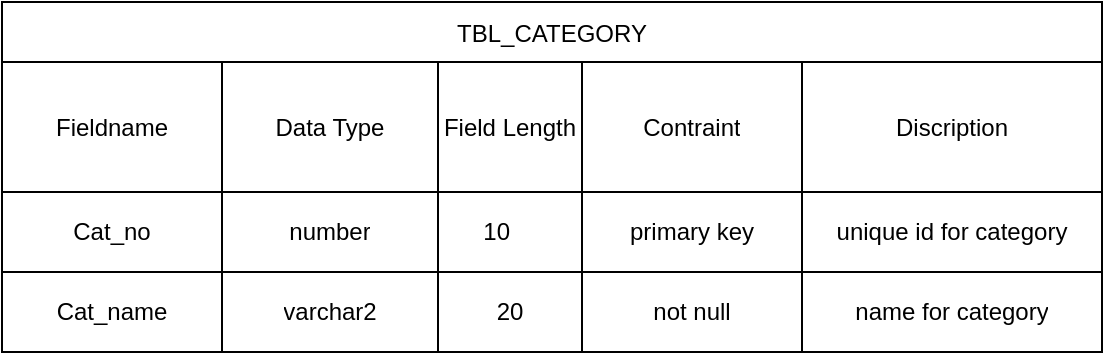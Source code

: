 <mxfile version="23.0.2" type="github">
  <diagram name="Page-1" id="gOath-oJ5RgIoASjMbkN">
    <mxGraphModel dx="1050" dy="570" grid="1" gridSize="10" guides="1" tooltips="1" connect="1" arrows="1" fold="1" page="1" pageScale="1" pageWidth="1100" pageHeight="850" math="0" shadow="0">
      <root>
        <mxCell id="0" />
        <mxCell id="1" parent="0" />
        <mxCell id="mIl7Lz5ezfY_drpD4fqg-57" value="TBL_CATEGORY" style="shape=table;startSize=30;container=1;collapsible=0;childLayout=tableLayout;" vertex="1" parent="1">
          <mxGeometry x="100" y="130" width="550" height="175" as="geometry" />
        </mxCell>
        <mxCell id="mIl7Lz5ezfY_drpD4fqg-58" value="" style="shape=tableRow;horizontal=0;startSize=0;swimlaneHead=0;swimlaneBody=0;strokeColor=inherit;top=0;left=0;bottom=0;right=0;collapsible=0;dropTarget=0;fillColor=none;points=[[0,0.5],[1,0.5]];portConstraint=eastwest;" vertex="1" parent="mIl7Lz5ezfY_drpD4fqg-57">
          <mxGeometry y="30" width="550" height="65" as="geometry" />
        </mxCell>
        <mxCell id="mIl7Lz5ezfY_drpD4fqg-59" value="Fieldname" style="shape=partialRectangle;html=1;whiteSpace=wrap;connectable=0;strokeColor=inherit;overflow=hidden;fillColor=none;top=0;left=0;bottom=0;right=0;pointerEvents=1;" vertex="1" parent="mIl7Lz5ezfY_drpD4fqg-58">
          <mxGeometry width="110" height="65" as="geometry">
            <mxRectangle width="110" height="65" as="alternateBounds" />
          </mxGeometry>
        </mxCell>
        <mxCell id="mIl7Lz5ezfY_drpD4fqg-60" value="Data Type" style="shape=partialRectangle;html=1;whiteSpace=wrap;connectable=0;strokeColor=inherit;overflow=hidden;fillColor=none;top=0;left=0;bottom=0;right=0;pointerEvents=1;" vertex="1" parent="mIl7Lz5ezfY_drpD4fqg-58">
          <mxGeometry x="110" width="108" height="65" as="geometry">
            <mxRectangle width="108" height="65" as="alternateBounds" />
          </mxGeometry>
        </mxCell>
        <mxCell id="mIl7Lz5ezfY_drpD4fqg-61" value="Field Length" style="shape=partialRectangle;html=1;whiteSpace=wrap;connectable=0;strokeColor=inherit;overflow=hidden;fillColor=none;top=0;left=0;bottom=0;right=0;pointerEvents=1;" vertex="1" parent="mIl7Lz5ezfY_drpD4fqg-58">
          <mxGeometry x="218" width="72" height="65" as="geometry">
            <mxRectangle width="72" height="65" as="alternateBounds" />
          </mxGeometry>
        </mxCell>
        <mxCell id="mIl7Lz5ezfY_drpD4fqg-62" value="Contraint" style="shape=partialRectangle;html=1;whiteSpace=wrap;connectable=0;strokeColor=inherit;overflow=hidden;fillColor=none;top=0;left=0;bottom=0;right=0;pointerEvents=1;" vertex="1" parent="mIl7Lz5ezfY_drpD4fqg-58">
          <mxGeometry x="290" width="110" height="65" as="geometry">
            <mxRectangle width="110" height="65" as="alternateBounds" />
          </mxGeometry>
        </mxCell>
        <mxCell id="mIl7Lz5ezfY_drpD4fqg-63" value="Discription" style="shape=partialRectangle;html=1;whiteSpace=wrap;connectable=0;strokeColor=inherit;overflow=hidden;fillColor=none;top=0;left=0;bottom=0;right=0;pointerEvents=1;" vertex="1" parent="mIl7Lz5ezfY_drpD4fqg-58">
          <mxGeometry x="400" width="150" height="65" as="geometry">
            <mxRectangle width="150" height="65" as="alternateBounds" />
          </mxGeometry>
        </mxCell>
        <mxCell id="mIl7Lz5ezfY_drpD4fqg-64" value="" style="shape=tableRow;horizontal=0;startSize=0;swimlaneHead=0;swimlaneBody=0;strokeColor=inherit;top=0;left=0;bottom=0;right=0;collapsible=0;dropTarget=0;fillColor=none;points=[[0,0.5],[1,0.5]];portConstraint=eastwest;" vertex="1" parent="mIl7Lz5ezfY_drpD4fqg-57">
          <mxGeometry y="95" width="550" height="40" as="geometry" />
        </mxCell>
        <mxCell id="mIl7Lz5ezfY_drpD4fqg-65" value="Cat_no" style="shape=partialRectangle;html=1;whiteSpace=wrap;connectable=0;strokeColor=inherit;overflow=hidden;fillColor=none;top=0;left=0;bottom=0;right=0;pointerEvents=1;" vertex="1" parent="mIl7Lz5ezfY_drpD4fqg-64">
          <mxGeometry width="110" height="40" as="geometry">
            <mxRectangle width="110" height="40" as="alternateBounds" />
          </mxGeometry>
        </mxCell>
        <mxCell id="mIl7Lz5ezfY_drpD4fqg-66" value="number" style="shape=partialRectangle;html=1;whiteSpace=wrap;connectable=0;strokeColor=inherit;overflow=hidden;fillColor=none;top=0;left=0;bottom=0;right=0;pointerEvents=1;" vertex="1" parent="mIl7Lz5ezfY_drpD4fqg-64">
          <mxGeometry x="110" width="108" height="40" as="geometry">
            <mxRectangle width="108" height="40" as="alternateBounds" />
          </mxGeometry>
        </mxCell>
        <mxCell id="mIl7Lz5ezfY_drpD4fqg-67" value="10&lt;span style=&quot;white-space: pre;&quot;&gt;&#x9;&lt;/span&gt;" style="shape=partialRectangle;html=1;whiteSpace=wrap;connectable=0;strokeColor=inherit;overflow=hidden;fillColor=none;top=0;left=0;bottom=0;right=0;pointerEvents=1;" vertex="1" parent="mIl7Lz5ezfY_drpD4fqg-64">
          <mxGeometry x="218" width="72" height="40" as="geometry">
            <mxRectangle width="72" height="40" as="alternateBounds" />
          </mxGeometry>
        </mxCell>
        <mxCell id="mIl7Lz5ezfY_drpD4fqg-68" value="primary key" style="shape=partialRectangle;html=1;whiteSpace=wrap;connectable=0;strokeColor=inherit;overflow=hidden;fillColor=none;top=0;left=0;bottom=0;right=0;pointerEvents=1;" vertex="1" parent="mIl7Lz5ezfY_drpD4fqg-64">
          <mxGeometry x="290" width="110" height="40" as="geometry">
            <mxRectangle width="110" height="40" as="alternateBounds" />
          </mxGeometry>
        </mxCell>
        <mxCell id="mIl7Lz5ezfY_drpD4fqg-69" value="unique id for category" style="shape=partialRectangle;html=1;whiteSpace=wrap;connectable=0;strokeColor=inherit;overflow=hidden;fillColor=none;top=0;left=0;bottom=0;right=0;pointerEvents=1;" vertex="1" parent="mIl7Lz5ezfY_drpD4fqg-64">
          <mxGeometry x="400" width="150" height="40" as="geometry">
            <mxRectangle width="150" height="40" as="alternateBounds" />
          </mxGeometry>
        </mxCell>
        <mxCell id="mIl7Lz5ezfY_drpD4fqg-70" value="" style="shape=tableRow;horizontal=0;startSize=0;swimlaneHead=0;swimlaneBody=0;strokeColor=inherit;top=0;left=0;bottom=0;right=0;collapsible=0;dropTarget=0;fillColor=none;points=[[0,0.5],[1,0.5]];portConstraint=eastwest;" vertex="1" parent="mIl7Lz5ezfY_drpD4fqg-57">
          <mxGeometry y="135" width="550" height="40" as="geometry" />
        </mxCell>
        <mxCell id="mIl7Lz5ezfY_drpD4fqg-71" value="Cat_name" style="shape=partialRectangle;html=1;whiteSpace=wrap;connectable=0;strokeColor=inherit;overflow=hidden;fillColor=none;top=0;left=0;bottom=0;right=0;pointerEvents=1;" vertex="1" parent="mIl7Lz5ezfY_drpD4fqg-70">
          <mxGeometry width="110" height="40" as="geometry">
            <mxRectangle width="110" height="40" as="alternateBounds" />
          </mxGeometry>
        </mxCell>
        <mxCell id="mIl7Lz5ezfY_drpD4fqg-72" value="varchar2" style="shape=partialRectangle;html=1;whiteSpace=wrap;connectable=0;strokeColor=inherit;overflow=hidden;fillColor=none;top=0;left=0;bottom=0;right=0;pointerEvents=1;" vertex="1" parent="mIl7Lz5ezfY_drpD4fqg-70">
          <mxGeometry x="110" width="108" height="40" as="geometry">
            <mxRectangle width="108" height="40" as="alternateBounds" />
          </mxGeometry>
        </mxCell>
        <mxCell id="mIl7Lz5ezfY_drpD4fqg-73" value="20" style="shape=partialRectangle;html=1;whiteSpace=wrap;connectable=0;strokeColor=inherit;overflow=hidden;fillColor=none;top=0;left=0;bottom=0;right=0;pointerEvents=1;" vertex="1" parent="mIl7Lz5ezfY_drpD4fqg-70">
          <mxGeometry x="218" width="72" height="40" as="geometry">
            <mxRectangle width="72" height="40" as="alternateBounds" />
          </mxGeometry>
        </mxCell>
        <mxCell id="mIl7Lz5ezfY_drpD4fqg-74" value="not null" style="shape=partialRectangle;html=1;whiteSpace=wrap;connectable=0;strokeColor=inherit;overflow=hidden;fillColor=none;top=0;left=0;bottom=0;right=0;pointerEvents=1;" vertex="1" parent="mIl7Lz5ezfY_drpD4fqg-70">
          <mxGeometry x="290" width="110" height="40" as="geometry">
            <mxRectangle width="110" height="40" as="alternateBounds" />
          </mxGeometry>
        </mxCell>
        <mxCell id="mIl7Lz5ezfY_drpD4fqg-75" value="name for category" style="shape=partialRectangle;html=1;whiteSpace=wrap;connectable=0;strokeColor=inherit;overflow=hidden;fillColor=none;top=0;left=0;bottom=0;right=0;pointerEvents=1;" vertex="1" parent="mIl7Lz5ezfY_drpD4fqg-70">
          <mxGeometry x="400" width="150" height="40" as="geometry">
            <mxRectangle width="150" height="40" as="alternateBounds" />
          </mxGeometry>
        </mxCell>
      </root>
    </mxGraphModel>
  </diagram>
</mxfile>
